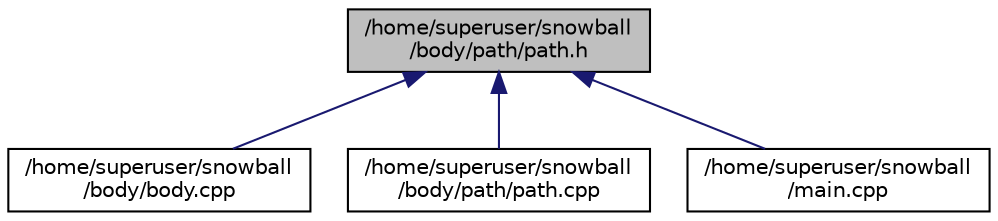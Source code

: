 digraph "/home/superuser/snowball/body/path/path.h"
{
  edge [fontname="Helvetica",fontsize="10",labelfontname="Helvetica",labelfontsize="10"];
  node [fontname="Helvetica",fontsize="10",shape=record];
  Node1 [label="/home/superuser/snowball\l/body/path/path.h",height=0.2,width=0.4,color="black", fillcolor="grey75", style="filled", fontcolor="black"];
  Node1 -> Node2 [dir="back",color="midnightblue",fontsize="10",style="solid"];
  Node2 [label="/home/superuser/snowball\l/body/body.cpp",height=0.2,width=0.4,color="black", fillcolor="white", style="filled",URL="$body_8cpp.html"];
  Node1 -> Node3 [dir="back",color="midnightblue",fontsize="10",style="solid"];
  Node3 [label="/home/superuser/snowball\l/body/path/path.cpp",height=0.2,width=0.4,color="black", fillcolor="white", style="filled",URL="$path_8cpp.html"];
  Node1 -> Node4 [dir="back",color="midnightblue",fontsize="10",style="solid"];
  Node4 [label="/home/superuser/snowball\l/main.cpp",height=0.2,width=0.4,color="black", fillcolor="white", style="filled",URL="$main_8cpp.html"];
}
